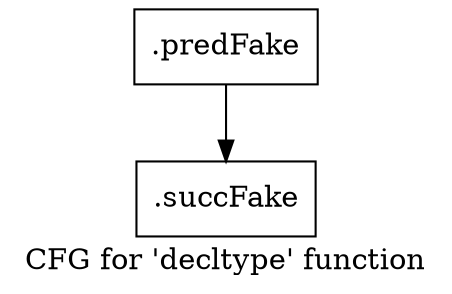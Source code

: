 digraph "CFG for 'decltype' function" {
	label="CFG for 'decltype' function";

	Node0x51d30a0 [shape=record,filename="",linenumber="",label="{.predFake}"];
	Node0x51d30a0 -> Node0x52b27b0[ callList="" memoryops="" filename="/home/akhilkushe/Xilinx/Vitis_HLS/2021.2/tps/lnx64/gcc-6.2.0/lib/gcc/x86_64-pc-linux-gnu/6.2.0/../../../../include/c++/6.2.0/bits/hashtable_policy.h" execusionnum="0"];
	Node0x52b27b0 [shape=record,filename="/home/akhilkushe/Xilinx/Vitis_HLS/2021.2/tps/lnx64/gcc-6.2.0/lib/gcc/x86_64-pc-linux-gnu/6.2.0/../../../../include/c++/6.2.0/bits/hashtable_policy.h",linenumber="102",label="{.succFake}"];
}
